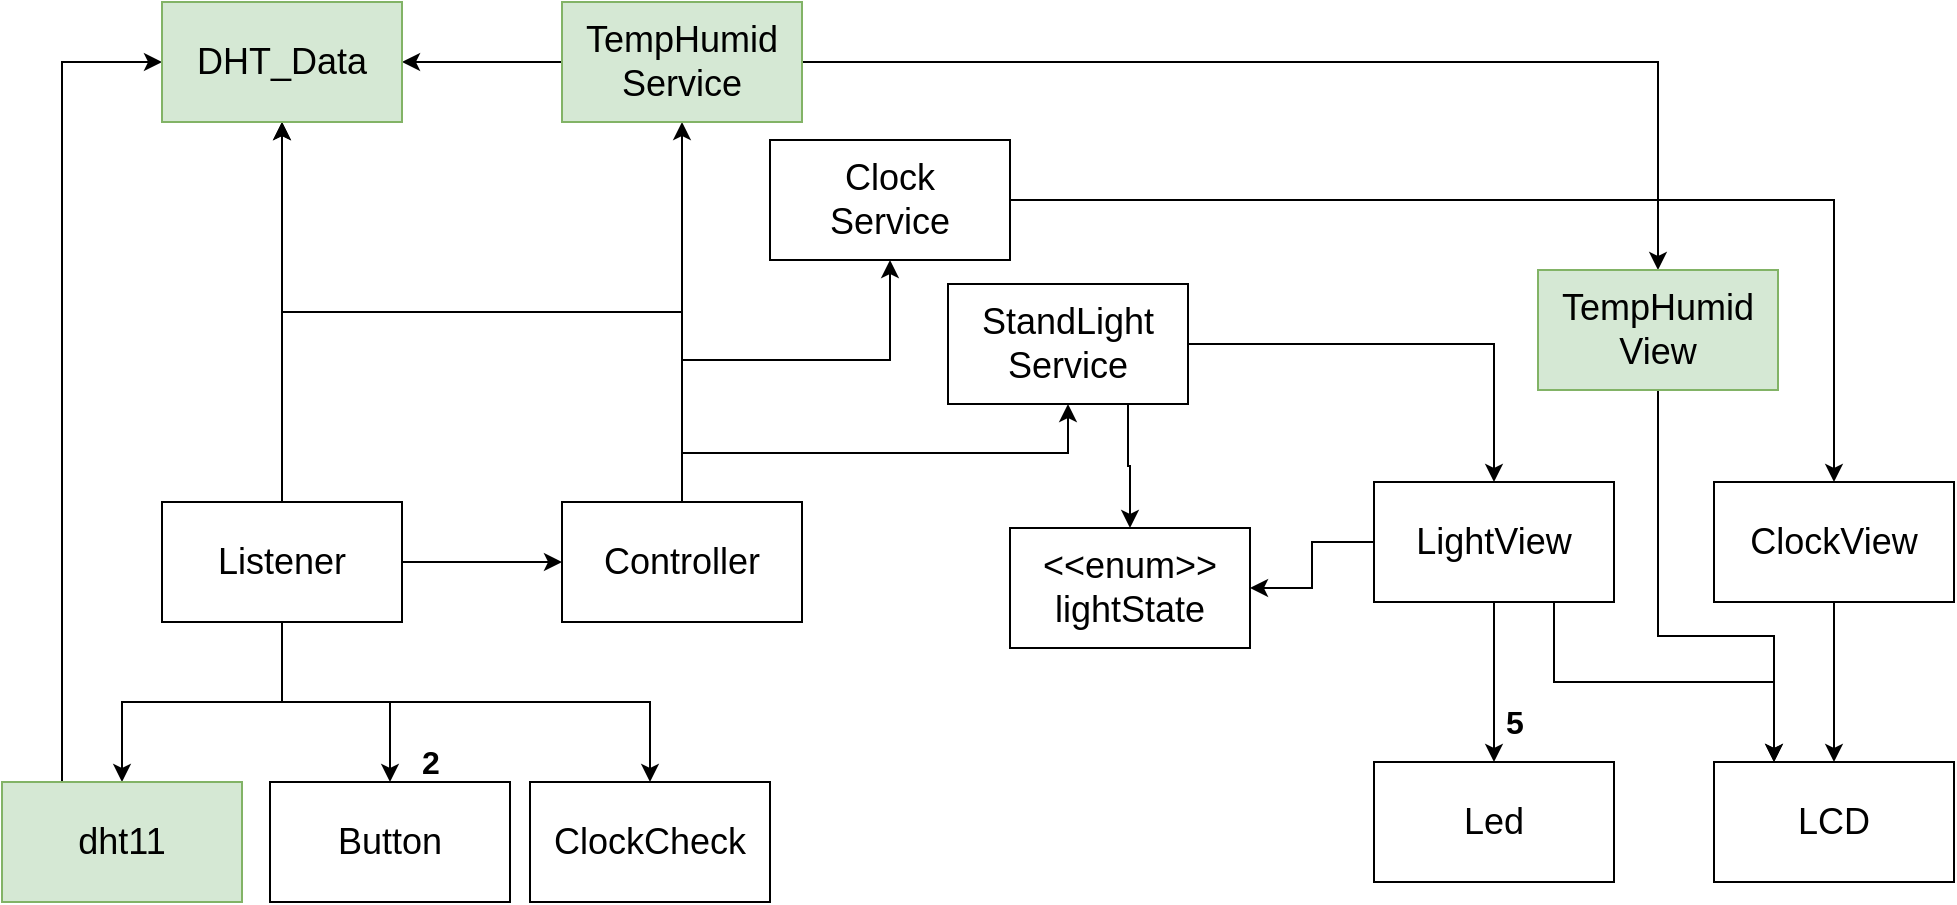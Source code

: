 <mxfile>
    <diagram id="rwZVFnb9-4XuviEcM_qo" name="페이지-1">
        <mxGraphModel dx="2077" dy="900" grid="0" gridSize="10" guides="1" tooltips="1" connect="1" arrows="1" fold="1" page="1" pageScale="1" pageWidth="827" pageHeight="1169" math="0" shadow="0">
            <root>
                <mxCell id="0"/>
                <mxCell id="1" parent="0"/>
                <mxCell id="2" value="Button" style="whiteSpace=wrap;html=1;fontSize=18;" parent="1" vertex="1">
                    <mxGeometry x="374" y="478" width="120" height="60" as="geometry"/>
                </mxCell>
                <mxCell id="8" value="" style="edgeStyle=none;html=1;fontSize=18;" parent="1" source="4" target="7" edge="1">
                    <mxGeometry relative="1" as="geometry"/>
                </mxCell>
                <mxCell id="33" style="edgeStyle=orthogonalEdgeStyle;rounded=0;html=1;exitX=0.5;exitY=1;exitDx=0;exitDy=0;entryX=0.5;entryY=0;entryDx=0;entryDy=0;fontSize=16;" parent="1" source="4" target="32" edge="1">
                    <mxGeometry relative="1" as="geometry"/>
                </mxCell>
                <mxCell id="36" style="edgeStyle=orthogonalEdgeStyle;rounded=0;html=1;exitX=0.5;exitY=1;exitDx=0;exitDy=0;entryX=0.5;entryY=0;entryDx=0;entryDy=0;" edge="1" parent="1" source="4" target="35">
                    <mxGeometry relative="1" as="geometry"/>
                </mxCell>
                <mxCell id="37" style="edgeStyle=orthogonalEdgeStyle;rounded=0;html=1;exitX=0.5;exitY=1;exitDx=0;exitDy=0;entryX=0.5;entryY=0;entryDx=0;entryDy=0;" edge="1" parent="1" source="4" target="2">
                    <mxGeometry relative="1" as="geometry"/>
                </mxCell>
                <mxCell id="4vsrlma3hgQ18K0vDg8a-49" style="edgeStyle=orthogonalEdgeStyle;rounded=0;html=1;exitX=0.5;exitY=0;exitDx=0;exitDy=0;entryX=0.5;entryY=1;entryDx=0;entryDy=0;" edge="1" parent="1" source="4" target="8bRR8xG6i2LVgfahQyAr-44">
                    <mxGeometry relative="1" as="geometry"/>
                </mxCell>
                <mxCell id="4" value="Listener" style="whiteSpace=wrap;html=1;fontSize=18;" parent="1" vertex="1">
                    <mxGeometry x="320" y="338" width="120" height="60" as="geometry"/>
                </mxCell>
                <mxCell id="24" style="edgeStyle=orthogonalEdgeStyle;rounded=0;html=1;exitX=0.5;exitY=0;exitDx=0;exitDy=0;entryX=0.5;entryY=1;entryDx=0;entryDy=0;fontSize=16;" parent="1" source="7" target="21" edge="1">
                    <mxGeometry relative="1" as="geometry">
                        <Array as="points">
                            <mxPoint x="580" y="267"/>
                            <mxPoint x="684" y="267"/>
                        </Array>
                    </mxGeometry>
                </mxCell>
                <mxCell id="40" style="edgeStyle=orthogonalEdgeStyle;rounded=0;html=1;exitX=0.5;exitY=0;exitDx=0;exitDy=0;entryX=0.5;entryY=1;entryDx=0;entryDy=0;" edge="1" parent="1" source="7" target="13">
                    <mxGeometry relative="1" as="geometry"/>
                </mxCell>
                <mxCell id="4vsrlma3hgQ18K0vDg8a-51" style="edgeStyle=orthogonalEdgeStyle;rounded=0;html=1;exitX=0.5;exitY=0;exitDx=0;exitDy=0;entryX=0.5;entryY=1;entryDx=0;entryDy=0;" edge="1" parent="1" source="7" target="8bRR8xG6i2LVgfahQyAr-44">
                    <mxGeometry relative="1" as="geometry"/>
                </mxCell>
                <mxCell id="4vsrlma3hgQ18K0vDg8a-52" style="edgeStyle=orthogonalEdgeStyle;rounded=0;html=1;exitX=0.5;exitY=0;exitDx=0;exitDy=0;entryX=0.5;entryY=1;entryDx=0;entryDy=0;" edge="1" parent="1" source="7" target="39">
                    <mxGeometry relative="1" as="geometry"/>
                </mxCell>
                <mxCell id="7" value="Controller" style="whiteSpace=wrap;html=1;fontSize=18;" parent="1" vertex="1">
                    <mxGeometry x="520" y="338" width="120" height="60" as="geometry"/>
                </mxCell>
                <mxCell id="12" value="" style="edgeStyle=orthogonalEdgeStyle;html=1;fontSize=18;rounded=0;" parent="1" source="9" target="11" edge="1">
                    <mxGeometry relative="1" as="geometry"/>
                </mxCell>
                <mxCell id="38" style="edgeStyle=orthogonalEdgeStyle;rounded=0;html=1;exitX=0.75;exitY=1;exitDx=0;exitDy=0;entryX=0.25;entryY=0;entryDx=0;entryDy=0;" edge="1" parent="1" source="9" target="18">
                    <mxGeometry relative="1" as="geometry"/>
                </mxCell>
                <mxCell id="4vsrlma3hgQ18K0vDg8a-46" style="edgeStyle=orthogonalEdgeStyle;rounded=0;html=1;exitX=0;exitY=0.5;exitDx=0;exitDy=0;entryX=1;entryY=0.5;entryDx=0;entryDy=0;" edge="1" parent="1" source="9" target="4vsrlma3hgQ18K0vDg8a-44">
                    <mxGeometry relative="1" as="geometry"/>
                </mxCell>
                <mxCell id="9" value="LightView" style="whiteSpace=wrap;html=1;fontSize=18;" parent="1" vertex="1">
                    <mxGeometry x="926" y="328" width="120" height="60" as="geometry"/>
                </mxCell>
                <mxCell id="11" value="Led" style="whiteSpace=wrap;html=1;fontSize=18;" parent="1" vertex="1">
                    <mxGeometry x="926" y="468" width="120" height="60" as="geometry"/>
                </mxCell>
                <mxCell id="15" style="edgeStyle=orthogonalEdgeStyle;html=1;exitX=1;exitY=0.5;exitDx=0;exitDy=0;entryX=0.5;entryY=0;entryDx=0;entryDy=0;fontSize=18;rounded=0;" parent="1" source="13" target="9" edge="1">
                    <mxGeometry relative="1" as="geometry"/>
                </mxCell>
                <mxCell id="4vsrlma3hgQ18K0vDg8a-47" style="edgeStyle=orthogonalEdgeStyle;rounded=0;html=1;exitX=0.75;exitY=1;exitDx=0;exitDy=0;entryX=0.5;entryY=0;entryDx=0;entryDy=0;" edge="1" parent="1" source="13" target="4vsrlma3hgQ18K0vDg8a-44">
                    <mxGeometry relative="1" as="geometry"/>
                </mxCell>
                <mxCell id="13" value="StandLight&lt;br&gt;Service" style="whiteSpace=wrap;html=1;fontSize=18;" parent="1" vertex="1">
                    <mxGeometry x="713" y="229" width="120" height="60" as="geometry"/>
                </mxCell>
                <mxCell id="16" value="2" style="text;html=1;align=center;verticalAlign=middle;resizable=0;points=[];autosize=1;strokeColor=none;fillColor=none;fontSize=16;fontStyle=1" parent="1" vertex="1">
                    <mxGeometry x="444" y="458" width="20" height="20" as="geometry"/>
                </mxCell>
                <mxCell id="17" value="5" style="text;html=1;align=center;verticalAlign=middle;resizable=0;points=[];autosize=1;strokeColor=none;fillColor=none;fontSize=16;fontStyle=1" parent="1" vertex="1">
                    <mxGeometry x="986" y="438" width="20" height="20" as="geometry"/>
                </mxCell>
                <mxCell id="18" value="LCD" style="whiteSpace=wrap;html=1;fontSize=18;" parent="1" vertex="1">
                    <mxGeometry x="1096" y="468" width="120" height="60" as="geometry"/>
                </mxCell>
                <mxCell id="4vsrlma3hgQ18K0vDg8a-45" style="edgeStyle=orthogonalEdgeStyle;rounded=0;html=1;exitX=1;exitY=0.5;exitDx=0;exitDy=0;entryX=0.5;entryY=0;entryDx=0;entryDy=0;" edge="1" parent="1" source="21" target="27">
                    <mxGeometry relative="1" as="geometry"/>
                </mxCell>
                <mxCell id="21" value="Clock&lt;br&gt;Service" style="whiteSpace=wrap;html=1;fontSize=18;" parent="1" vertex="1">
                    <mxGeometry x="624" y="157" width="120" height="60" as="geometry"/>
                </mxCell>
                <mxCell id="31" style="edgeStyle=orthogonalEdgeStyle;rounded=0;html=1;exitX=0.5;exitY=1;exitDx=0;exitDy=0;entryX=0.5;entryY=0;entryDx=0;entryDy=0;fontSize=16;" parent="1" source="27" target="18" edge="1">
                    <mxGeometry relative="1" as="geometry"/>
                </mxCell>
                <mxCell id="27" value="ClockView" style="whiteSpace=wrap;html=1;fontSize=18;" parent="1" vertex="1">
                    <mxGeometry x="1096" y="328" width="120" height="60" as="geometry"/>
                </mxCell>
                <mxCell id="32" value="ClockCheck" style="whiteSpace=wrap;html=1;fontSize=18;" parent="1" vertex="1">
                    <mxGeometry x="504" y="478" width="120" height="60" as="geometry"/>
                </mxCell>
                <mxCell id="4vsrlma3hgQ18K0vDg8a-50" style="edgeStyle=orthogonalEdgeStyle;rounded=0;html=1;exitX=0.25;exitY=0;exitDx=0;exitDy=0;entryX=0;entryY=0.5;entryDx=0;entryDy=0;" edge="1" parent="1" source="35" target="8bRR8xG6i2LVgfahQyAr-44">
                    <mxGeometry relative="1" as="geometry"/>
                </mxCell>
                <mxCell id="35" value="dht11" style="whiteSpace=wrap;html=1;fontSize=18;fillColor=#d5e8d4;strokeColor=#82b366;" vertex="1" parent="1">
                    <mxGeometry x="240" y="478" width="120" height="60" as="geometry"/>
                </mxCell>
                <mxCell id="43" style="edgeStyle=orthogonalEdgeStyle;rounded=0;html=1;exitX=1;exitY=0.5;exitDx=0;exitDy=0;entryX=0.5;entryY=0;entryDx=0;entryDy=0;" edge="1" parent="1" source="39" target="42">
                    <mxGeometry relative="1" as="geometry"/>
                </mxCell>
                <mxCell id="8bRR8xG6i2LVgfahQyAr-49" style="edgeStyle=orthogonalEdgeStyle;rounded=0;html=1;exitX=0;exitY=0.5;exitDx=0;exitDy=0;" edge="1" parent="1" source="39" target="8bRR8xG6i2LVgfahQyAr-44">
                    <mxGeometry relative="1" as="geometry"/>
                </mxCell>
                <mxCell id="39" value="TempHumid&lt;br&gt;Service" style="whiteSpace=wrap;html=1;fontSize=18;fillColor=#d5e8d4;strokeColor=#82b366;" vertex="1" parent="1">
                    <mxGeometry x="520" y="88" width="120" height="60" as="geometry"/>
                </mxCell>
                <mxCell id="44" style="edgeStyle=orthogonalEdgeStyle;rounded=0;html=1;exitX=0.5;exitY=1;exitDx=0;exitDy=0;entryX=0.25;entryY=0;entryDx=0;entryDy=0;" edge="1" parent="1" source="42" target="18">
                    <mxGeometry relative="1" as="geometry">
                        <Array as="points">
                            <mxPoint x="1068" y="405"/>
                            <mxPoint x="1126" y="405"/>
                        </Array>
                    </mxGeometry>
                </mxCell>
                <mxCell id="42" value="TempHumid&lt;br&gt;View" style="whiteSpace=wrap;html=1;fontSize=18;fillColor=#d5e8d4;strokeColor=#82b366;" vertex="1" parent="1">
                    <mxGeometry x="1008" y="222" width="120" height="60" as="geometry"/>
                </mxCell>
                <mxCell id="8bRR8xG6i2LVgfahQyAr-44" value="DHT_Data" style="whiteSpace=wrap;html=1;fontSize=18;fillColor=#d5e8d4;strokeColor=#82b366;" vertex="1" parent="1">
                    <mxGeometry x="320" y="88" width="120" height="60" as="geometry"/>
                </mxCell>
                <mxCell id="4vsrlma3hgQ18K0vDg8a-44" value="&amp;lt;&amp;lt;enum&amp;gt;&amp;gt;&lt;br&gt;lightState" style="whiteSpace=wrap;html=1;fontSize=18;" vertex="1" parent="1">
                    <mxGeometry x="744" y="351" width="120" height="60" as="geometry"/>
                </mxCell>
            </root>
        </mxGraphModel>
    </diagram>
    <diagram id="JMYObuIH1QSER_L9iBrt" name="페이지-2">
        <mxGraphModel dx="1454" dy="630" grid="1" gridSize="10" guides="1" tooltips="1" connect="1" arrows="1" fold="1" page="1" pageScale="1" pageWidth="827" pageHeight="1169" math="0" shadow="0">
            <root>
                <mxCell id="Q607Y2rKxZQUFugG3BdK-0"/>
                <mxCell id="Q607Y2rKxZQUFugG3BdK-1" parent="Q607Y2rKxZQUFugG3BdK-0"/>
                <mxCell id="XUThxh31XiLSm-2z7mRA-0" value="Button" style="whiteSpace=wrap;html=1;fontSize=18;" parent="Q607Y2rKxZQUFugG3BdK-1" vertex="1">
                    <mxGeometry x="150" y="220" width="120" height="60" as="geometry"/>
                </mxCell>
                <mxCell id="XUThxh31XiLSm-2z7mRA-1" value="" style="edgeStyle=none;html=1;fontSize=18;" parent="Q607Y2rKxZQUFugG3BdK-1" source="XUThxh31XiLSm-2z7mRA-2" target="XUThxh31XiLSm-2z7mRA-0" edge="1">
                    <mxGeometry relative="1" as="geometry"/>
                </mxCell>
                <mxCell id="Xn4zP_rzqBb-KwKWEkbt-1" style="edgeStyle=orthogonalEdgeStyle;rounded=0;html=1;exitX=1;exitY=0.5;exitDx=0;exitDy=0;fontSize=18;" parent="Q607Y2rKxZQUFugG3BdK-1" source="XUThxh31XiLSm-2z7mRA-2" target="Xn4zP_rzqBb-KwKWEkbt-0" edge="1">
                    <mxGeometry relative="1" as="geometry"/>
                </mxCell>
                <mxCell id="XUThxh31XiLSm-2z7mRA-2" value="Listener" style="whiteSpace=wrap;html=1;fontSize=18;" parent="Q607Y2rKxZQUFugG3BdK-1" vertex="1">
                    <mxGeometry x="150" y="80" width="120" height="60" as="geometry"/>
                </mxCell>
                <mxCell id="XUThxh31XiLSm-2z7mRA-3" value="LED" style="whiteSpace=wrap;html=1;fontSize=18;" parent="Q607Y2rKxZQUFugG3BdK-1" vertex="1">
                    <mxGeometry x="540" y="220" width="120" height="60" as="geometry"/>
                </mxCell>
                <mxCell id="XUThxh31XiLSm-2z7mRA-6" value="이벤트 감시 기능" style="text;html=1;align=center;verticalAlign=middle;resizable=0;points=[];autosize=1;strokeColor=none;fillColor=none;fontSize=18;" parent="Q607Y2rKxZQUFugG3BdK-1" vertex="1">
                    <mxGeometry x="130" y="50" width="150" height="30" as="geometry"/>
                </mxCell>
                <mxCell id="z8fZrk0xQkMEeZACTWGU-1" style="edgeStyle=orthogonalEdgeStyle;rounded=0;html=1;exitX=1;exitY=0.5;exitDx=0;exitDy=0;entryX=0;entryY=0.5;entryDx=0;entryDy=0;fontSize=18;" parent="Q607Y2rKxZQUFugG3BdK-1" source="Xn4zP_rzqBb-KwKWEkbt-0" target="z8fZrk0xQkMEeZACTWGU-0" edge="1">
                    <mxGeometry relative="1" as="geometry"/>
                </mxCell>
                <mxCell id="Xn4zP_rzqBb-KwKWEkbt-0" value="controller" style="whiteSpace=wrap;html=1;fontSize=18;" parent="Q607Y2rKxZQUFugG3BdK-1" vertex="1">
                    <mxGeometry x="350" y="80" width="120" height="60" as="geometry"/>
                </mxCell>
                <mxCell id="z8fZrk0xQkMEeZACTWGU-2" style="edgeStyle=orthogonalEdgeStyle;rounded=0;html=1;exitX=0.5;exitY=1;exitDx=0;exitDy=0;fontSize=18;" parent="Q607Y2rKxZQUFugG3BdK-1" source="z8fZrk0xQkMEeZACTWGU-0" target="XUThxh31XiLSm-2z7mRA-3" edge="1">
                    <mxGeometry relative="1" as="geometry"/>
                </mxCell>
                <mxCell id="z8fZrk0xQkMEeZACTWGU-0" value="View" style="whiteSpace=wrap;html=1;fontSize=18;" parent="Q607Y2rKxZQUFugG3BdK-1" vertex="1">
                    <mxGeometry x="540" y="80" width="120" height="60" as="geometry"/>
                </mxCell>
                <mxCell id="Mj13Q_bmfDrJVbiAXAjX-0" value="Data 분배" style="text;html=1;align=center;verticalAlign=middle;resizable=0;points=[];autosize=1;strokeColor=none;fillColor=none;fontSize=18;" parent="Q607Y2rKxZQUFugG3BdK-1" vertex="1">
                    <mxGeometry x="369" y="50" width="90" height="30" as="geometry"/>
                </mxCell>
                <mxCell id="Mj13Q_bmfDrJVbiAXAjX-1" value="출력 담당" style="text;html=1;align=center;verticalAlign=middle;resizable=0;points=[];autosize=1;strokeColor=none;fillColor=none;fontSize=18;" parent="Q607Y2rKxZQUFugG3BdK-1" vertex="1">
                    <mxGeometry x="555" y="50" width="90" height="30" as="geometry"/>
                </mxCell>
                <mxCell id="Mj13Q_bmfDrJVbiAXAjX-2" value="밝기 조정 버튼" style="text;html=1;align=center;verticalAlign=middle;resizable=0;points=[];autosize=1;strokeColor=none;fillColor=none;fontSize=18;" parent="Q607Y2rKxZQUFugG3BdK-1" vertex="1">
                    <mxGeometry x="150" y="280" width="130" height="30" as="geometry"/>
                </mxCell>
                <mxCell id="Mj13Q_bmfDrJVbiAXAjX-3" value="밝기에 따른 LED 개수 On/Off" style="text;html=1;align=center;verticalAlign=middle;resizable=0;points=[];autosize=1;strokeColor=none;fillColor=none;fontSize=18;" parent="Q607Y2rKxZQUFugG3BdK-1" vertex="1">
                    <mxGeometry x="480" y="280" width="250" height="30" as="geometry"/>
                </mxCell>
                <mxCell id="Mj13Q_bmfDrJVbiAXAjX-4" value="1" style="text;html=1;align=center;verticalAlign=middle;resizable=0;points=[];autosize=1;strokeColor=none;fillColor=none;" parent="Q607Y2rKxZQUFugG3BdK-1" vertex="1">
                    <mxGeometry x="210" y="200" width="20" height="20" as="geometry"/>
                </mxCell>
                <mxCell id="Mj13Q_bmfDrJVbiAXAjX-5" value="1" style="text;html=1;align=center;verticalAlign=middle;resizable=0;points=[];autosize=1;strokeColor=none;fillColor=none;" parent="Q607Y2rKxZQUFugG3BdK-1" vertex="1">
                    <mxGeometry x="210" y="140" width="20" height="20" as="geometry"/>
                </mxCell>
                <mxCell id="Mj13Q_bmfDrJVbiAXAjX-6" value="1" style="text;html=1;align=center;verticalAlign=middle;resizable=0;points=[];autosize=1;strokeColor=none;fillColor=none;" parent="Q607Y2rKxZQUFugG3BdK-1" vertex="1">
                    <mxGeometry x="600" y="140" width="20" height="20" as="geometry"/>
                </mxCell>
                <mxCell id="Mj13Q_bmfDrJVbiAXAjX-7" value="5" style="text;html=1;align=center;verticalAlign=middle;resizable=0;points=[];autosize=1;strokeColor=none;fillColor=none;" parent="Q607Y2rKxZQUFugG3BdK-1" vertex="1">
                    <mxGeometry x="600" y="200" width="20" height="20" as="geometry"/>
                </mxCell>
                <mxCell id="Mj13Q_bmfDrJVbiAXAjX-9" value="상태머신" style="text;html=1;align=center;verticalAlign=middle;resizable=0;points=[];autosize=1;strokeColor=none;fillColor=none;fontSize=18;" parent="Q607Y2rKxZQUFugG3BdK-1" vertex="1">
                    <mxGeometry x="369" y="140" width="90" height="30" as="geometry"/>
                </mxCell>
                <mxCell id="Mj13Q_bmfDrJVbiAXAjX-10" value="Button" style="whiteSpace=wrap;html=1;fontSize=18;" parent="Q607Y2rKxZQUFugG3BdK-1" vertex="1">
                    <mxGeometry x="100" y="800" width="120" height="60" as="geometry"/>
                </mxCell>
                <mxCell id="Mj13Q_bmfDrJVbiAXAjX-11" value="" style="edgeStyle=none;html=1;fontSize=18;" parent="Q607Y2rKxZQUFugG3BdK-1" source="Mj13Q_bmfDrJVbiAXAjX-13" target="Mj13Q_bmfDrJVbiAXAjX-10" edge="1">
                    <mxGeometry relative="1" as="geometry"/>
                </mxCell>
                <mxCell id="Mj13Q_bmfDrJVbiAXAjX-12" style="edgeStyle=orthogonalEdgeStyle;rounded=0;html=1;exitX=1;exitY=0.5;exitDx=0;exitDy=0;fontSize=18;" parent="Q607Y2rKxZQUFugG3BdK-1" source="Mj13Q_bmfDrJVbiAXAjX-13" target="Mj13Q_bmfDrJVbiAXAjX-17" edge="1">
                    <mxGeometry relative="1" as="geometry"/>
                </mxCell>
                <mxCell id="Mj13Q_bmfDrJVbiAXAjX-13" value="Listener" style="whiteSpace=wrap;html=1;fontSize=18;" parent="Q607Y2rKxZQUFugG3BdK-1" vertex="1">
                    <mxGeometry x="100" y="660" width="120" height="60" as="geometry"/>
                </mxCell>
                <mxCell id="Mj13Q_bmfDrJVbiAXAjX-14" value="LED" style="whiteSpace=wrap;html=1;fontSize=18;" parent="Q607Y2rKxZQUFugG3BdK-1" vertex="1">
                    <mxGeometry x="490" y="800" width="120" height="60" as="geometry"/>
                </mxCell>
                <mxCell id="Mj13Q_bmfDrJVbiAXAjX-15" value="이벤트 감시 기능" style="text;html=1;align=center;verticalAlign=middle;resizable=0;points=[];autosize=1;strokeColor=none;fillColor=none;fontSize=18;" parent="Q607Y2rKxZQUFugG3BdK-1" vertex="1">
                    <mxGeometry x="80" y="630" width="150" height="30" as="geometry"/>
                </mxCell>
                <mxCell id="Mj13Q_bmfDrJVbiAXAjX-31" style="edgeStyle=none;html=1;exitX=0.5;exitY=0;exitDx=0;exitDy=0;entryX=0.5;entryY=1;entryDx=0;entryDy=0;" parent="Q607Y2rKxZQUFugG3BdK-1" source="Mj13Q_bmfDrJVbiAXAjX-17" target="Mj13Q_bmfDrJVbiAXAjX-30" edge="1">
                    <mxGeometry relative="1" as="geometry"/>
                </mxCell>
                <mxCell id="Mj13Q_bmfDrJVbiAXAjX-17" value="Controller" style="whiteSpace=wrap;html=1;fontSize=18;" parent="Q607Y2rKxZQUFugG3BdK-1" vertex="1">
                    <mxGeometry x="300" y="660" width="120" height="60" as="geometry"/>
                </mxCell>
                <mxCell id="Mj13Q_bmfDrJVbiAXAjX-18" style="edgeStyle=orthogonalEdgeStyle;rounded=0;html=1;exitX=0.5;exitY=1;exitDx=0;exitDy=0;fontSize=18;" parent="Q607Y2rKxZQUFugG3BdK-1" source="Mj13Q_bmfDrJVbiAXAjX-19" target="Mj13Q_bmfDrJVbiAXAjX-14" edge="1">
                    <mxGeometry relative="1" as="geometry"/>
                </mxCell>
                <mxCell id="Mj13Q_bmfDrJVbiAXAjX-35" style="edgeStyle=orthogonalEdgeStyle;rounded=0;html=1;exitX=0.75;exitY=0;exitDx=0;exitDy=0;entryX=0.75;entryY=1;entryDx=0;entryDy=0;" parent="Q607Y2rKxZQUFugG3BdK-1" source="Mj13Q_bmfDrJVbiAXAjX-19" target="Mj13Q_bmfDrJVbiAXAjX-33" edge="1">
                    <mxGeometry relative="1" as="geometry"/>
                </mxCell>
                <mxCell id="Mj13Q_bmfDrJVbiAXAjX-19" value="View" style="whiteSpace=wrap;html=1;fontSize=18;" parent="Q607Y2rKxZQUFugG3BdK-1" vertex="1">
                    <mxGeometry x="490" y="660" width="120" height="60" as="geometry"/>
                </mxCell>
                <mxCell id="Mj13Q_bmfDrJVbiAXAjX-20" value="Data 분배" style="text;html=1;align=center;verticalAlign=middle;resizable=0;points=[];autosize=1;strokeColor=none;fillColor=none;fontSize=18;" parent="Q607Y2rKxZQUFugG3BdK-1" vertex="1">
                    <mxGeometry x="316" y="720" width="90" height="30" as="geometry"/>
                </mxCell>
                <mxCell id="Mj13Q_bmfDrJVbiAXAjX-21" value="출력 담당" style="text;html=1;align=center;verticalAlign=middle;resizable=0;points=[];autosize=1;strokeColor=none;fillColor=none;fontSize=18;" parent="Q607Y2rKxZQUFugG3BdK-1" vertex="1">
                    <mxGeometry x="611" y="680" width="90" height="30" as="geometry"/>
                </mxCell>
                <mxCell id="Mj13Q_bmfDrJVbiAXAjX-22" value="밝기 조정 버튼" style="text;html=1;align=center;verticalAlign=middle;resizable=0;points=[];autosize=1;strokeColor=none;fillColor=none;fontSize=18;" parent="Q607Y2rKxZQUFugG3BdK-1" vertex="1">
                    <mxGeometry x="100" y="860" width="130" height="30" as="geometry"/>
                </mxCell>
                <mxCell id="Mj13Q_bmfDrJVbiAXAjX-23" value="밝기에 따른 LED 개수 On/Off" style="text;html=1;align=center;verticalAlign=middle;resizable=0;points=[];autosize=1;strokeColor=none;fillColor=none;fontSize=18;" parent="Q607Y2rKxZQUFugG3BdK-1" vertex="1">
                    <mxGeometry x="430" y="860" width="250" height="30" as="geometry"/>
                </mxCell>
                <mxCell id="Mj13Q_bmfDrJVbiAXAjX-24" value="1" style="text;html=1;align=center;verticalAlign=middle;resizable=0;points=[];autosize=1;strokeColor=none;fillColor=none;" parent="Q607Y2rKxZQUFugG3BdK-1" vertex="1">
                    <mxGeometry x="160" y="780" width="20" height="20" as="geometry"/>
                </mxCell>
                <mxCell id="Mj13Q_bmfDrJVbiAXAjX-25" value="1" style="text;html=1;align=center;verticalAlign=middle;resizable=0;points=[];autosize=1;strokeColor=none;fillColor=none;" parent="Q607Y2rKxZQUFugG3BdK-1" vertex="1">
                    <mxGeometry x="160" y="720" width="20" height="20" as="geometry"/>
                </mxCell>
                <mxCell id="Mj13Q_bmfDrJVbiAXAjX-26" value="1" style="text;html=1;align=center;verticalAlign=middle;resizable=0;points=[];autosize=1;strokeColor=none;fillColor=none;" parent="Q607Y2rKxZQUFugG3BdK-1" vertex="1">
                    <mxGeometry x="550" y="720" width="20" height="20" as="geometry"/>
                </mxCell>
                <mxCell id="Mj13Q_bmfDrJVbiAXAjX-27" value="5" style="text;html=1;align=center;verticalAlign=middle;resizable=0;points=[];autosize=1;strokeColor=none;fillColor=none;" parent="Q607Y2rKxZQUFugG3BdK-1" vertex="1">
                    <mxGeometry x="550" y="780" width="20" height="20" as="geometry"/>
                </mxCell>
                <mxCell id="Mj13Q_bmfDrJVbiAXAjX-28" value="상태머신" style="text;html=1;align=center;verticalAlign=middle;resizable=0;points=[];autosize=1;strokeColor=none;fillColor=none;fontSize=18;" parent="Q607Y2rKxZQUFugG3BdK-1" vertex="1">
                    <mxGeometry x="300" y="490" width="90" height="30" as="geometry"/>
                </mxCell>
                <mxCell id="Mj13Q_bmfDrJVbiAXAjX-32" style="edgeStyle=orthogonalEdgeStyle;html=1;exitX=1;exitY=0.5;exitDx=0;exitDy=0;entryX=0.5;entryY=0;entryDx=0;entryDy=0;rounded=0;" parent="Q607Y2rKxZQUFugG3BdK-1" source="Mj13Q_bmfDrJVbiAXAjX-30" target="Mj13Q_bmfDrJVbiAXAjX-19" edge="1">
                    <mxGeometry relative="1" as="geometry"/>
                </mxCell>
                <mxCell id="Mj13Q_bmfDrJVbiAXAjX-34" style="edgeStyle=orthogonalEdgeStyle;rounded=0;html=1;exitX=0.75;exitY=0;exitDx=0;exitDy=0;entryX=0;entryY=0.5;entryDx=0;entryDy=0;" parent="Q607Y2rKxZQUFugG3BdK-1" source="Mj13Q_bmfDrJVbiAXAjX-30" target="Mj13Q_bmfDrJVbiAXAjX-33" edge="1">
                    <mxGeometry relative="1" as="geometry"/>
                </mxCell>
                <mxCell id="Mj13Q_bmfDrJVbiAXAjX-30" value="Service" style="whiteSpace=wrap;html=1;fontSize=18;" parent="Q607Y2rKxZQUFugG3BdK-1" vertex="1">
                    <mxGeometry x="300" y="520" width="120" height="60" as="geometry"/>
                </mxCell>
                <mxCell id="Mj13Q_bmfDrJVbiAXAjX-33" value="&amp;lt;&amp;lt;enum&amp;gt;&amp;gt;&lt;br&gt;lightState" style="whiteSpace=wrap;html=1;fontSize=18;" parent="Q607Y2rKxZQUFugG3BdK-1" vertex="1">
                    <mxGeometry x="490" y="460" width="120" height="60" as="geometry"/>
                </mxCell>
            </root>
        </mxGraphModel>
    </diagram>
</mxfile>